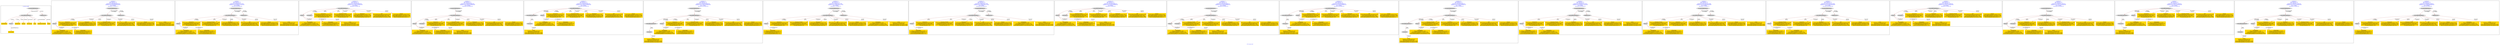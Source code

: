 digraph n0 {
fontcolor="blue"
remincross="true"
label="s22-s-moca.xml"
subgraph cluster_0 {
label="1-correct model"
n2[style="filled",color="white",fillcolor="lightgray",label="CulturalHeritageObject1"];
n3[shape="plaintext",style="filled",fillcolor="gold",label="creationDate"];
n4[style="filled",color="white",fillcolor="lightgray",label="Person1"];
n5[shape="plaintext",style="filled",fillcolor="gold",label="Dimensions"];
n6[shape="plaintext",style="filled",fillcolor="gold",label="Process"];
n7[shape="plaintext",style="filled",fillcolor="gold",label="Provenance"];
n8[shape="plaintext",style="filled",fillcolor="gold",label="title"];
n9[shape="plaintext",style="filled",fillcolor="gold",label="Assension_Number"];
n10[shape="plaintext",style="filled",fillcolor="gold",label="Artist_Name"];
n11[style="filled",color="white",fillcolor="lightgray",label="EuropeanaAggregation1"];
n12[style="filled",color="white",fillcolor="lightgray",label="WebResource1"];
n13[shape="plaintext",style="filled",fillcolor="gold",label="image"];
}
subgraph cluster_1 {
label="candidate 0\nlink coherence:1.0\nnode coherence:1.0\nconfidence:0.49292396296030416\nmapping score:0.6018079876534347\ncost:10.99983\n-precision:0.73-recall:0.73"
n15[style="filled",color="white",fillcolor="lightgray",label="CulturalHeritageObject1"];
n16[style="filled",color="white",fillcolor="lightgray",label="Person1"];
n17[style="filled",color="white",fillcolor="lightgray",label="EuropeanaAggregation1"];
n18[style="filled",color="white",fillcolor="lightgray",label="WebResource1"];
n19[shape="plaintext",style="filled",fillcolor="gold",label="Provenance\n[CulturalHeritageObject,provenance,0.341]\n[CulturalHeritageObject,title,0.299]\n[CulturalHeritageObject,description,0.225]\n[Concept,prefLabel,0.135]"];
n20[shape="plaintext",style="filled",fillcolor="gold",label="Dimensions\n[CulturalHeritageObject,extent,0.744]\n[CulturalHeritageObject,description,0.129]\n[CulturalHeritageObject,provenance,0.08]\n[CulturalHeritageObject,title,0.047]"];
n21[shape="plaintext",style="filled",fillcolor="gold",label="Assension_Number\n[CulturalHeritageObject,provenance,0.362]\n[CulturalHeritageObject,title,0.268]\n[CulturalHeritageObject,description,0.229]\n[Concept,prefLabel,0.14]"];
n22[shape="plaintext",style="filled",fillcolor="gold",label="image\n[WebResource,classLink,0.52]\n[Document,classLink,0.408]\n[CulturalHeritageObject,provenance,0.036]\n[CulturalHeritageObject,description,0.036]"];
n23[shape="plaintext",style="filled",fillcolor="gold",label="creationDate\n[Person,dateOfDeath,0.459]\n[CulturalHeritageObject,created,0.325]\n[CulturalHeritageObject,provenance,0.108]\n[CulturalHeritageObject,accessionNumber,0.108]"];
n24[shape="plaintext",style="filled",fillcolor="gold",label="Artist_Name\n[Person,nameOfThePerson,0.453]\n[CulturalHeritageObject,description,0.253]\n[CulturalHeritageObject,title,0.17]\n[Person,biographicalInformation,0.124]"];
n25[shape="plaintext",style="filled",fillcolor="gold",label="title\n[CulturalHeritageObject,description,0.453]\n[CulturalHeritageObject,title,0.258]\n[Person,biographicalInformation,0.196]\n[CulturalHeritageObject,provenance,0.093]"];
n26[shape="plaintext",style="filled",fillcolor="gold",label="Process\n[CulturalHeritageObject,medium,0.612]\n[CulturalHeritageObject,description,0.186]\n[CulturalHeritageObject,provenance,0.102]\n[Person,biographicalInformation,0.1]"];
}
subgraph cluster_2 {
label="candidate 1\nlink coherence:1.0\nnode coherence:1.0\nconfidence:0.48762652051273614\nmapping score:0.6000421735042454\ncost:10.99983\n-precision:0.64-recall:0.64"
n28[style="filled",color="white",fillcolor="lightgray",label="CulturalHeritageObject1"];
n29[style="filled",color="white",fillcolor="lightgray",label="Person1"];
n30[style="filled",color="white",fillcolor="lightgray",label="EuropeanaAggregation1"];
n31[style="filled",color="white",fillcolor="lightgray",label="WebResource1"];
n32[shape="plaintext",style="filled",fillcolor="gold",label="Provenance\n[CulturalHeritageObject,provenance,0.341]\n[CulturalHeritageObject,title,0.299]\n[CulturalHeritageObject,description,0.225]\n[Concept,prefLabel,0.135]"];
n33[shape="plaintext",style="filled",fillcolor="gold",label="Assension_Number\n[CulturalHeritageObject,provenance,0.362]\n[CulturalHeritageObject,title,0.268]\n[CulturalHeritageObject,description,0.229]\n[Concept,prefLabel,0.14]"];
n34[shape="plaintext",style="filled",fillcolor="gold",label="Dimensions\n[CulturalHeritageObject,extent,0.744]\n[CulturalHeritageObject,description,0.129]\n[CulturalHeritageObject,provenance,0.08]\n[CulturalHeritageObject,title,0.047]"];
n35[shape="plaintext",style="filled",fillcolor="gold",label="image\n[WebResource,classLink,0.52]\n[Document,classLink,0.408]\n[CulturalHeritageObject,provenance,0.036]\n[CulturalHeritageObject,description,0.036]"];
n36[shape="plaintext",style="filled",fillcolor="gold",label="creationDate\n[Person,dateOfDeath,0.459]\n[CulturalHeritageObject,created,0.325]\n[CulturalHeritageObject,provenance,0.108]\n[CulturalHeritageObject,accessionNumber,0.108]"];
n37[shape="plaintext",style="filled",fillcolor="gold",label="Artist_Name\n[Person,nameOfThePerson,0.453]\n[CulturalHeritageObject,description,0.253]\n[CulturalHeritageObject,title,0.17]\n[Person,biographicalInformation,0.124]"];
n38[shape="plaintext",style="filled",fillcolor="gold",label="title\n[CulturalHeritageObject,description,0.453]\n[CulturalHeritageObject,title,0.258]\n[Person,biographicalInformation,0.196]\n[CulturalHeritageObject,provenance,0.093]"];
n39[shape="plaintext",style="filled",fillcolor="gold",label="Process\n[CulturalHeritageObject,medium,0.612]\n[CulturalHeritageObject,description,0.186]\n[CulturalHeritageObject,provenance,0.102]\n[Person,biographicalInformation,0.1]"];
}
subgraph cluster_3 {
label="candidate 10\nlink coherence:1.0\nnode coherence:1.0\nconfidence:0.47361643469807957\nmapping score:0.5953721448993599\ncost:9.99993\n-precision:0.4-recall:0.36"
n41[style="filled",color="white",fillcolor="lightgray",label="CulturalHeritageObject1"];
n42[style="filled",color="white",fillcolor="lightgray",label="Person1"];
n43[style="filled",color="white",fillcolor="lightgray",label="Document1"];
n44[shape="plaintext",style="filled",fillcolor="gold",label="Provenance\n[CulturalHeritageObject,provenance,0.341]\n[CulturalHeritageObject,title,0.299]\n[CulturalHeritageObject,description,0.225]\n[Concept,prefLabel,0.135]"];
n45[shape="plaintext",style="filled",fillcolor="gold",label="Assension_Number\n[CulturalHeritageObject,provenance,0.362]\n[CulturalHeritageObject,title,0.268]\n[CulturalHeritageObject,description,0.229]\n[Concept,prefLabel,0.14]"];
n46[shape="plaintext",style="filled",fillcolor="gold",label="image\n[WebResource,classLink,0.52]\n[Document,classLink,0.408]\n[CulturalHeritageObject,provenance,0.036]\n[CulturalHeritageObject,description,0.036]"];
n47[shape="plaintext",style="filled",fillcolor="gold",label="Dimensions\n[CulturalHeritageObject,extent,0.744]\n[CulturalHeritageObject,description,0.129]\n[CulturalHeritageObject,provenance,0.08]\n[CulturalHeritageObject,title,0.047]"];
n48[shape="plaintext",style="filled",fillcolor="gold",label="creationDate\n[Person,dateOfDeath,0.459]\n[CulturalHeritageObject,created,0.325]\n[CulturalHeritageObject,provenance,0.108]\n[CulturalHeritageObject,accessionNumber,0.108]"];
n49[shape="plaintext",style="filled",fillcolor="gold",label="Artist_Name\n[Person,nameOfThePerson,0.453]\n[CulturalHeritageObject,description,0.253]\n[CulturalHeritageObject,title,0.17]\n[Person,biographicalInformation,0.124]"];
n50[shape="plaintext",style="filled",fillcolor="gold",label="title\n[CulturalHeritageObject,description,0.453]\n[CulturalHeritageObject,title,0.258]\n[Person,biographicalInformation,0.196]\n[CulturalHeritageObject,provenance,0.093]"];
n51[shape="plaintext",style="filled",fillcolor="gold",label="Process\n[CulturalHeritageObject,medium,0.612]\n[CulturalHeritageObject,description,0.186]\n[CulturalHeritageObject,provenance,0.102]\n[Person,biographicalInformation,0.1]"];
}
subgraph cluster_4 {
label="candidate 11\nlink coherence:1.0\nnode coherence:1.0\nconfidence:0.47361643469807957\nmapping score:0.5953721448993599\ncost:10.99988\n-precision:0.45-recall:0.45"
n53[style="filled",color="white",fillcolor="lightgray",label="CulturalHeritageObject1"];
n54[style="filled",color="white",fillcolor="lightgray",label="Person1"];
n55[style="filled",color="white",fillcolor="lightgray",label="Document1"];
n56[style="filled",color="white",fillcolor="lightgray",label="EuropeanaAggregation1"];
n57[shape="plaintext",style="filled",fillcolor="gold",label="Provenance\n[CulturalHeritageObject,provenance,0.341]\n[CulturalHeritageObject,title,0.299]\n[CulturalHeritageObject,description,0.225]\n[Concept,prefLabel,0.135]"];
n58[shape="plaintext",style="filled",fillcolor="gold",label="Assension_Number\n[CulturalHeritageObject,provenance,0.362]\n[CulturalHeritageObject,title,0.268]\n[CulturalHeritageObject,description,0.229]\n[Concept,prefLabel,0.14]"];
n59[shape="plaintext",style="filled",fillcolor="gold",label="image\n[WebResource,classLink,0.52]\n[Document,classLink,0.408]\n[CulturalHeritageObject,provenance,0.036]\n[CulturalHeritageObject,description,0.036]"];
n60[shape="plaintext",style="filled",fillcolor="gold",label="Dimensions\n[CulturalHeritageObject,extent,0.744]\n[CulturalHeritageObject,description,0.129]\n[CulturalHeritageObject,provenance,0.08]\n[CulturalHeritageObject,title,0.047]"];
n61[shape="plaintext",style="filled",fillcolor="gold",label="creationDate\n[Person,dateOfDeath,0.459]\n[CulturalHeritageObject,created,0.325]\n[CulturalHeritageObject,provenance,0.108]\n[CulturalHeritageObject,accessionNumber,0.108]"];
n62[shape="plaintext",style="filled",fillcolor="gold",label="Artist_Name\n[Person,nameOfThePerson,0.453]\n[CulturalHeritageObject,description,0.253]\n[CulturalHeritageObject,title,0.17]\n[Person,biographicalInformation,0.124]"];
n63[shape="plaintext",style="filled",fillcolor="gold",label="title\n[CulturalHeritageObject,description,0.453]\n[CulturalHeritageObject,title,0.258]\n[Person,biographicalInformation,0.196]\n[CulturalHeritageObject,provenance,0.093]"];
n64[shape="plaintext",style="filled",fillcolor="gold",label="Process\n[CulturalHeritageObject,medium,0.612]\n[CulturalHeritageObject,description,0.186]\n[CulturalHeritageObject,provenance,0.102]\n[Person,biographicalInformation,0.1]"];
}
subgraph cluster_5 {
label="candidate 12\nlink coherence:1.0\nnode coherence:1.0\nconfidence:0.47361643469807957\nmapping score:0.5953721448993599\ncost:10.99992\n-precision:0.36-recall:0.36"
n66[style="filled",color="white",fillcolor="lightgray",label="CulturalHeritageObject1"];
n67[style="filled",color="white",fillcolor="lightgray",label="CulturalHeritageObject2"];
n68[style="filled",color="white",fillcolor="lightgray",label="Person1"];
n69[style="filled",color="white",fillcolor="lightgray",label="Document2"];
n70[shape="plaintext",style="filled",fillcolor="gold",label="Provenance\n[CulturalHeritageObject,provenance,0.341]\n[CulturalHeritageObject,title,0.299]\n[CulturalHeritageObject,description,0.225]\n[Concept,prefLabel,0.135]"];
n71[shape="plaintext",style="filled",fillcolor="gold",label="Assension_Number\n[CulturalHeritageObject,provenance,0.362]\n[CulturalHeritageObject,title,0.268]\n[CulturalHeritageObject,description,0.229]\n[Concept,prefLabel,0.14]"];
n72[shape="plaintext",style="filled",fillcolor="gold",label="Dimensions\n[CulturalHeritageObject,extent,0.744]\n[CulturalHeritageObject,description,0.129]\n[CulturalHeritageObject,provenance,0.08]\n[CulturalHeritageObject,title,0.047]"];
n73[shape="plaintext",style="filled",fillcolor="gold",label="creationDate\n[Person,dateOfDeath,0.459]\n[CulturalHeritageObject,created,0.325]\n[CulturalHeritageObject,provenance,0.108]\n[CulturalHeritageObject,accessionNumber,0.108]"];
n74[shape="plaintext",style="filled",fillcolor="gold",label="Artist_Name\n[Person,nameOfThePerson,0.453]\n[CulturalHeritageObject,description,0.253]\n[CulturalHeritageObject,title,0.17]\n[Person,biographicalInformation,0.124]"];
n75[shape="plaintext",style="filled",fillcolor="gold",label="title\n[CulturalHeritageObject,description,0.453]\n[CulturalHeritageObject,title,0.258]\n[Person,biographicalInformation,0.196]\n[CulturalHeritageObject,provenance,0.093]"];
n76[shape="plaintext",style="filled",fillcolor="gold",label="image\n[WebResource,classLink,0.52]\n[Document,classLink,0.408]\n[CulturalHeritageObject,provenance,0.036]\n[CulturalHeritageObject,description,0.036]"];
n77[shape="plaintext",style="filled",fillcolor="gold",label="Process\n[CulturalHeritageObject,medium,0.612]\n[CulturalHeritageObject,description,0.186]\n[CulturalHeritageObject,provenance,0.102]\n[Person,biographicalInformation,0.1]"];
}
subgraph cluster_6 {
label="candidate 13\nlink coherence:1.0\nnode coherence:1.0\nconfidence:0.47361643469807957\nmapping score:0.5953721448993599\ncost:11.99987\n-precision:0.42-recall:0.45"
n79[style="filled",color="white",fillcolor="lightgray",label="CulturalHeritageObject1"];
n80[style="filled",color="white",fillcolor="lightgray",label="CulturalHeritageObject2"];
n81[style="filled",color="white",fillcolor="lightgray",label="Person1"];
n82[style="filled",color="white",fillcolor="lightgray",label="Document2"];
n83[style="filled",color="white",fillcolor="lightgray",label="EuropeanaAggregation1"];
n84[shape="plaintext",style="filled",fillcolor="gold",label="Provenance\n[CulturalHeritageObject,provenance,0.341]\n[CulturalHeritageObject,title,0.299]\n[CulturalHeritageObject,description,0.225]\n[Concept,prefLabel,0.135]"];
n85[shape="plaintext",style="filled",fillcolor="gold",label="Assension_Number\n[CulturalHeritageObject,provenance,0.362]\n[CulturalHeritageObject,title,0.268]\n[CulturalHeritageObject,description,0.229]\n[Concept,prefLabel,0.14]"];
n86[shape="plaintext",style="filled",fillcolor="gold",label="Dimensions\n[CulturalHeritageObject,extent,0.744]\n[CulturalHeritageObject,description,0.129]\n[CulturalHeritageObject,provenance,0.08]\n[CulturalHeritageObject,title,0.047]"];
n87[shape="plaintext",style="filled",fillcolor="gold",label="creationDate\n[Person,dateOfDeath,0.459]\n[CulturalHeritageObject,created,0.325]\n[CulturalHeritageObject,provenance,0.108]\n[CulturalHeritageObject,accessionNumber,0.108]"];
n88[shape="plaintext",style="filled",fillcolor="gold",label="Artist_Name\n[Person,nameOfThePerson,0.453]\n[CulturalHeritageObject,description,0.253]\n[CulturalHeritageObject,title,0.17]\n[Person,biographicalInformation,0.124]"];
n89[shape="plaintext",style="filled",fillcolor="gold",label="title\n[CulturalHeritageObject,description,0.453]\n[CulturalHeritageObject,title,0.258]\n[Person,biographicalInformation,0.196]\n[CulturalHeritageObject,provenance,0.093]"];
n90[shape="plaintext",style="filled",fillcolor="gold",label="image\n[WebResource,classLink,0.52]\n[Document,classLink,0.408]\n[CulturalHeritageObject,provenance,0.036]\n[CulturalHeritageObject,description,0.036]"];
n91[shape="plaintext",style="filled",fillcolor="gold",label="Process\n[CulturalHeritageObject,medium,0.612]\n[CulturalHeritageObject,description,0.186]\n[CulturalHeritageObject,provenance,0.102]\n[Person,biographicalInformation,0.1]"];
}
subgraph cluster_7 {
label="candidate 14\nlink coherence:1.0\nnode coherence:1.0\nconfidence:0.4709612002714961\nmapping score:0.5944870667571654\ncost:10.99983\n-precision:0.73-recall:0.73"
n93[style="filled",color="white",fillcolor="lightgray",label="CulturalHeritageObject1"];
n94[style="filled",color="white",fillcolor="lightgray",label="Person1"];
n95[style="filled",color="white",fillcolor="lightgray",label="EuropeanaAggregation1"];
n96[style="filled",color="white",fillcolor="lightgray",label="WebResource1"];
n97[shape="plaintext",style="filled",fillcolor="gold",label="Provenance\n[CulturalHeritageObject,provenance,0.341]\n[CulturalHeritageObject,title,0.299]\n[CulturalHeritageObject,description,0.225]\n[Concept,prefLabel,0.135]"];
n98[shape="plaintext",style="filled",fillcolor="gold",label="Assension_Number\n[CulturalHeritageObject,provenance,0.362]\n[CulturalHeritageObject,title,0.268]\n[CulturalHeritageObject,description,0.229]\n[Concept,prefLabel,0.14]"];
n99[shape="plaintext",style="filled",fillcolor="gold",label="Dimensions\n[CulturalHeritageObject,extent,0.744]\n[CulturalHeritageObject,description,0.129]\n[CulturalHeritageObject,provenance,0.08]\n[CulturalHeritageObject,title,0.047]"];
n100[shape="plaintext",style="filled",fillcolor="gold",label="image\n[WebResource,classLink,0.52]\n[Document,classLink,0.408]\n[CulturalHeritageObject,provenance,0.036]\n[CulturalHeritageObject,description,0.036]"];
n101[shape="plaintext",style="filled",fillcolor="gold",label="Artist_Name\n[Person,nameOfThePerson,0.453]\n[CulturalHeritageObject,description,0.253]\n[CulturalHeritageObject,title,0.17]\n[Person,biographicalInformation,0.124]"];
n102[shape="plaintext",style="filled",fillcolor="gold",label="title\n[CulturalHeritageObject,description,0.453]\n[CulturalHeritageObject,title,0.258]\n[Person,biographicalInformation,0.196]\n[CulturalHeritageObject,provenance,0.093]"];
n103[shape="plaintext",style="filled",fillcolor="gold",label="Process\n[CulturalHeritageObject,medium,0.612]\n[CulturalHeritageObject,description,0.186]\n[CulturalHeritageObject,provenance,0.102]\n[Person,biographicalInformation,0.1]"];
n104[shape="plaintext",style="filled",fillcolor="gold",label="creationDate\n[Person,dateOfDeath,0.459]\n[CulturalHeritageObject,created,0.325]\n[CulturalHeritageObject,provenance,0.108]\n[CulturalHeritageObject,accessionNumber,0.108]"];
}
subgraph cluster_8 {
label="candidate 15\nlink coherence:1.0\nnode coherence:1.0\nconfidence:0.4709612002714961\nmapping score:0.5944870667571654\ncost:10.9999\n-precision:0.64-recall:0.64"
n106[style="filled",color="white",fillcolor="lightgray",label="CulturalHeritageObject1"];
n107[style="filled",color="white",fillcolor="lightgray",label="Person2"];
n108[style="filled",color="white",fillcolor="lightgray",label="EuropeanaAggregation1"];
n109[style="filled",color="white",fillcolor="lightgray",label="WebResource1"];
n110[shape="plaintext",style="filled",fillcolor="gold",label="Provenance\n[CulturalHeritageObject,provenance,0.341]\n[CulturalHeritageObject,title,0.299]\n[CulturalHeritageObject,description,0.225]\n[Concept,prefLabel,0.135]"];
n111[shape="plaintext",style="filled",fillcolor="gold",label="Assension_Number\n[CulturalHeritageObject,provenance,0.362]\n[CulturalHeritageObject,title,0.268]\n[CulturalHeritageObject,description,0.229]\n[Concept,prefLabel,0.14]"];
n112[shape="plaintext",style="filled",fillcolor="gold",label="Dimensions\n[CulturalHeritageObject,extent,0.744]\n[CulturalHeritageObject,description,0.129]\n[CulturalHeritageObject,provenance,0.08]\n[CulturalHeritageObject,title,0.047]"];
n113[shape="plaintext",style="filled",fillcolor="gold",label="image\n[WebResource,classLink,0.52]\n[Document,classLink,0.408]\n[CulturalHeritageObject,provenance,0.036]\n[CulturalHeritageObject,description,0.036]"];
n114[shape="plaintext",style="filled",fillcolor="gold",label="title\n[CulturalHeritageObject,description,0.453]\n[CulturalHeritageObject,title,0.258]\n[Person,biographicalInformation,0.196]\n[CulturalHeritageObject,provenance,0.093]"];
n115[shape="plaintext",style="filled",fillcolor="gold",label="Process\n[CulturalHeritageObject,medium,0.612]\n[CulturalHeritageObject,description,0.186]\n[CulturalHeritageObject,provenance,0.102]\n[Person,biographicalInformation,0.1]"];
n116[shape="plaintext",style="filled",fillcolor="gold",label="creationDate\n[Person,dateOfDeath,0.459]\n[CulturalHeritageObject,created,0.325]\n[CulturalHeritageObject,provenance,0.108]\n[CulturalHeritageObject,accessionNumber,0.108]"];
n117[shape="plaintext",style="filled",fillcolor="gold",label="Artist_Name\n[Person,nameOfThePerson,0.453]\n[CulturalHeritageObject,description,0.253]\n[CulturalHeritageObject,title,0.17]\n[Person,biographicalInformation,0.124]"];
}
subgraph cluster_9 {
label="candidate 16\nlink coherence:1.0\nnode coherence:1.0\nconfidence:0.4671642290985723\nmapping score:0.5932214096995241\ncost:9.99993\n-precision:0.5-recall:0.45"
n119[style="filled",color="white",fillcolor="lightgray",label="CulturalHeritageObject1"];
n120[style="filled",color="white",fillcolor="lightgray",label="Person1"];
n121[style="filled",color="white",fillcolor="lightgray",label="Document1"];
n122[shape="plaintext",style="filled",fillcolor="gold",label="Assension_Number\n[CulturalHeritageObject,provenance,0.362]\n[CulturalHeritageObject,title,0.268]\n[CulturalHeritageObject,description,0.229]\n[Concept,prefLabel,0.14]"];
n123[shape="plaintext",style="filled",fillcolor="gold",label="Provenance\n[CulturalHeritageObject,provenance,0.341]\n[CulturalHeritageObject,title,0.299]\n[CulturalHeritageObject,description,0.225]\n[Concept,prefLabel,0.135]"];
n124[shape="plaintext",style="filled",fillcolor="gold",label="image\n[WebResource,classLink,0.52]\n[Document,classLink,0.408]\n[CulturalHeritageObject,provenance,0.036]\n[CulturalHeritageObject,description,0.036]"];
n125[shape="plaintext",style="filled",fillcolor="gold",label="Dimensions\n[CulturalHeritageObject,extent,0.744]\n[CulturalHeritageObject,description,0.129]\n[CulturalHeritageObject,provenance,0.08]\n[CulturalHeritageObject,title,0.047]"];
n126[shape="plaintext",style="filled",fillcolor="gold",label="creationDate\n[Person,dateOfDeath,0.459]\n[CulturalHeritageObject,created,0.325]\n[CulturalHeritageObject,provenance,0.108]\n[CulturalHeritageObject,accessionNumber,0.108]"];
n127[shape="plaintext",style="filled",fillcolor="gold",label="Artist_Name\n[Person,nameOfThePerson,0.453]\n[CulturalHeritageObject,description,0.253]\n[CulturalHeritageObject,title,0.17]\n[Person,biographicalInformation,0.124]"];
n128[shape="plaintext",style="filled",fillcolor="gold",label="title\n[CulturalHeritageObject,description,0.453]\n[CulturalHeritageObject,title,0.258]\n[Person,biographicalInformation,0.196]\n[CulturalHeritageObject,provenance,0.093]"];
n129[shape="plaintext",style="filled",fillcolor="gold",label="Process\n[CulturalHeritageObject,medium,0.612]\n[CulturalHeritageObject,description,0.186]\n[CulturalHeritageObject,provenance,0.102]\n[Person,biographicalInformation,0.1]"];
}
subgraph cluster_10 {
label="candidate 17\nlink coherence:1.0\nnode coherence:1.0\nconfidence:0.4671642290985723\nmapping score:0.5932214096995241\ncost:10.99988\n-precision:0.55-recall:0.55"
n131[style="filled",color="white",fillcolor="lightgray",label="CulturalHeritageObject1"];
n132[style="filled",color="white",fillcolor="lightgray",label="Person1"];
n133[style="filled",color="white",fillcolor="lightgray",label="Document1"];
n134[style="filled",color="white",fillcolor="lightgray",label="EuropeanaAggregation1"];
n135[shape="plaintext",style="filled",fillcolor="gold",label="Assension_Number\n[CulturalHeritageObject,provenance,0.362]\n[CulturalHeritageObject,title,0.268]\n[CulturalHeritageObject,description,0.229]\n[Concept,prefLabel,0.14]"];
n136[shape="plaintext",style="filled",fillcolor="gold",label="Provenance\n[CulturalHeritageObject,provenance,0.341]\n[CulturalHeritageObject,title,0.299]\n[CulturalHeritageObject,description,0.225]\n[Concept,prefLabel,0.135]"];
n137[shape="plaintext",style="filled",fillcolor="gold",label="image\n[WebResource,classLink,0.52]\n[Document,classLink,0.408]\n[CulturalHeritageObject,provenance,0.036]\n[CulturalHeritageObject,description,0.036]"];
n138[shape="plaintext",style="filled",fillcolor="gold",label="Dimensions\n[CulturalHeritageObject,extent,0.744]\n[CulturalHeritageObject,description,0.129]\n[CulturalHeritageObject,provenance,0.08]\n[CulturalHeritageObject,title,0.047]"];
n139[shape="plaintext",style="filled",fillcolor="gold",label="creationDate\n[Person,dateOfDeath,0.459]\n[CulturalHeritageObject,created,0.325]\n[CulturalHeritageObject,provenance,0.108]\n[CulturalHeritageObject,accessionNumber,0.108]"];
n140[shape="plaintext",style="filled",fillcolor="gold",label="Artist_Name\n[Person,nameOfThePerson,0.453]\n[CulturalHeritageObject,description,0.253]\n[CulturalHeritageObject,title,0.17]\n[Person,biographicalInformation,0.124]"];
n141[shape="plaintext",style="filled",fillcolor="gold",label="title\n[CulturalHeritageObject,description,0.453]\n[CulturalHeritageObject,title,0.258]\n[Person,biographicalInformation,0.196]\n[CulturalHeritageObject,provenance,0.093]"];
n142[shape="plaintext",style="filled",fillcolor="gold",label="Process\n[CulturalHeritageObject,medium,0.612]\n[CulturalHeritageObject,description,0.186]\n[CulturalHeritageObject,provenance,0.102]\n[Person,biographicalInformation,0.1]"];
}
subgraph cluster_11 {
label="candidate 18\nlink coherence:1.0\nnode coherence:1.0\nconfidence:0.4671642290985723\nmapping score:0.5932214096995241\ncost:10.99992\n-precision:0.45-recall:0.45"
n144[style="filled",color="white",fillcolor="lightgray",label="CulturalHeritageObject1"];
n145[style="filled",color="white",fillcolor="lightgray",label="CulturalHeritageObject2"];
n146[style="filled",color="white",fillcolor="lightgray",label="Person1"];
n147[style="filled",color="white",fillcolor="lightgray",label="Document2"];
n148[shape="plaintext",style="filled",fillcolor="gold",label="Assension_Number\n[CulturalHeritageObject,provenance,0.362]\n[CulturalHeritageObject,title,0.268]\n[CulturalHeritageObject,description,0.229]\n[Concept,prefLabel,0.14]"];
n149[shape="plaintext",style="filled",fillcolor="gold",label="Provenance\n[CulturalHeritageObject,provenance,0.341]\n[CulturalHeritageObject,title,0.299]\n[CulturalHeritageObject,description,0.225]\n[Concept,prefLabel,0.135]"];
n150[shape="plaintext",style="filled",fillcolor="gold",label="Dimensions\n[CulturalHeritageObject,extent,0.744]\n[CulturalHeritageObject,description,0.129]\n[CulturalHeritageObject,provenance,0.08]\n[CulturalHeritageObject,title,0.047]"];
n151[shape="plaintext",style="filled",fillcolor="gold",label="creationDate\n[Person,dateOfDeath,0.459]\n[CulturalHeritageObject,created,0.325]\n[CulturalHeritageObject,provenance,0.108]\n[CulturalHeritageObject,accessionNumber,0.108]"];
n152[shape="plaintext",style="filled",fillcolor="gold",label="Artist_Name\n[Person,nameOfThePerson,0.453]\n[CulturalHeritageObject,description,0.253]\n[CulturalHeritageObject,title,0.17]\n[Person,biographicalInformation,0.124]"];
n153[shape="plaintext",style="filled",fillcolor="gold",label="title\n[CulturalHeritageObject,description,0.453]\n[CulturalHeritageObject,title,0.258]\n[Person,biographicalInformation,0.196]\n[CulturalHeritageObject,provenance,0.093]"];
n154[shape="plaintext",style="filled",fillcolor="gold",label="image\n[WebResource,classLink,0.52]\n[Document,classLink,0.408]\n[CulturalHeritageObject,provenance,0.036]\n[CulturalHeritageObject,description,0.036]"];
n155[shape="plaintext",style="filled",fillcolor="gold",label="Process\n[CulturalHeritageObject,medium,0.612]\n[CulturalHeritageObject,description,0.186]\n[CulturalHeritageObject,provenance,0.102]\n[Person,biographicalInformation,0.1]"];
}
subgraph cluster_12 {
label="candidate 19\nlink coherence:1.0\nnode coherence:1.0\nconfidence:0.4671642290985723\nmapping score:0.5932214096995241\ncost:11.99987\n-precision:0.5-recall:0.55"
n157[style="filled",color="white",fillcolor="lightgray",label="CulturalHeritageObject1"];
n158[style="filled",color="white",fillcolor="lightgray",label="CulturalHeritageObject2"];
n159[style="filled",color="white",fillcolor="lightgray",label="Person1"];
n160[style="filled",color="white",fillcolor="lightgray",label="Document2"];
n161[style="filled",color="white",fillcolor="lightgray",label="EuropeanaAggregation1"];
n162[shape="plaintext",style="filled",fillcolor="gold",label="Assension_Number\n[CulturalHeritageObject,provenance,0.362]\n[CulturalHeritageObject,title,0.268]\n[CulturalHeritageObject,description,0.229]\n[Concept,prefLabel,0.14]"];
n163[shape="plaintext",style="filled",fillcolor="gold",label="Provenance\n[CulturalHeritageObject,provenance,0.341]\n[CulturalHeritageObject,title,0.299]\n[CulturalHeritageObject,description,0.225]\n[Concept,prefLabel,0.135]"];
n164[shape="plaintext",style="filled",fillcolor="gold",label="Dimensions\n[CulturalHeritageObject,extent,0.744]\n[CulturalHeritageObject,description,0.129]\n[CulturalHeritageObject,provenance,0.08]\n[CulturalHeritageObject,title,0.047]"];
n165[shape="plaintext",style="filled",fillcolor="gold",label="creationDate\n[Person,dateOfDeath,0.459]\n[CulturalHeritageObject,created,0.325]\n[CulturalHeritageObject,provenance,0.108]\n[CulturalHeritageObject,accessionNumber,0.108]"];
n166[shape="plaintext",style="filled",fillcolor="gold",label="Artist_Name\n[Person,nameOfThePerson,0.453]\n[CulturalHeritageObject,description,0.253]\n[CulturalHeritageObject,title,0.17]\n[Person,biographicalInformation,0.124]"];
n167[shape="plaintext",style="filled",fillcolor="gold",label="title\n[CulturalHeritageObject,description,0.453]\n[CulturalHeritageObject,title,0.258]\n[Person,biographicalInformation,0.196]\n[CulturalHeritageObject,provenance,0.093]"];
n168[shape="plaintext",style="filled",fillcolor="gold",label="image\n[WebResource,classLink,0.52]\n[Document,classLink,0.408]\n[CulturalHeritageObject,provenance,0.036]\n[CulturalHeritageObject,description,0.036]"];
n169[shape="plaintext",style="filled",fillcolor="gold",label="Process\n[CulturalHeritageObject,medium,0.612]\n[CulturalHeritageObject,description,0.186]\n[CulturalHeritageObject,provenance,0.102]\n[Person,biographicalInformation,0.1]"];
}
subgraph cluster_13 {
label="candidate 2\nlink coherence:1.0\nnode coherence:1.0\nconfidence:0.48762652051273614\nmapping score:0.6000421735042454\ncost:10.9999\n-precision:0.55-recall:0.55"
n171[style="filled",color="white",fillcolor="lightgray",label="CulturalHeritageObject1"];
n172[style="filled",color="white",fillcolor="lightgray",label="Person2"];
n173[style="filled",color="white",fillcolor="lightgray",label="EuropeanaAggregation1"];
n174[style="filled",color="white",fillcolor="lightgray",label="WebResource1"];
n175[shape="plaintext",style="filled",fillcolor="gold",label="Provenance\n[CulturalHeritageObject,provenance,0.341]\n[CulturalHeritageObject,title,0.299]\n[CulturalHeritageObject,description,0.225]\n[Concept,prefLabel,0.135]"];
n176[shape="plaintext",style="filled",fillcolor="gold",label="Assension_Number\n[CulturalHeritageObject,provenance,0.362]\n[CulturalHeritageObject,title,0.268]\n[CulturalHeritageObject,description,0.229]\n[Concept,prefLabel,0.14]"];
n177[shape="plaintext",style="filled",fillcolor="gold",label="Dimensions\n[CulturalHeritageObject,extent,0.744]\n[CulturalHeritageObject,description,0.129]\n[CulturalHeritageObject,provenance,0.08]\n[CulturalHeritageObject,title,0.047]"];
n178[shape="plaintext",style="filled",fillcolor="gold",label="image\n[WebResource,classLink,0.52]\n[Document,classLink,0.408]\n[CulturalHeritageObject,provenance,0.036]\n[CulturalHeritageObject,description,0.036]"];
n179[shape="plaintext",style="filled",fillcolor="gold",label="title\n[CulturalHeritageObject,description,0.453]\n[CulturalHeritageObject,title,0.258]\n[Person,biographicalInformation,0.196]\n[CulturalHeritageObject,provenance,0.093]"];
n180[shape="plaintext",style="filled",fillcolor="gold",label="Process\n[CulturalHeritageObject,medium,0.612]\n[CulturalHeritageObject,description,0.186]\n[CulturalHeritageObject,provenance,0.102]\n[Person,biographicalInformation,0.1]"];
n181[shape="plaintext",style="filled",fillcolor="gold",label="Artist_Name\n[Person,nameOfThePerson,0.453]\n[CulturalHeritageObject,description,0.253]\n[CulturalHeritageObject,title,0.17]\n[Person,biographicalInformation,0.124]"];
n182[shape="plaintext",style="filled",fillcolor="gold",label="creationDate\n[Person,dateOfDeath,0.459]\n[CulturalHeritageObject,created,0.325]\n[CulturalHeritageObject,provenance,0.108]\n[CulturalHeritageObject,accessionNumber,0.108]"];
}
subgraph cluster_14 {
label="candidate 3\nlink coherence:1.0\nnode coherence:1.0\nconfidence:0.48117431491322893\nmapping score:0.5978914383044097\ncost:10.99983\n-precision:0.73-recall:0.73"
n184[style="filled",color="white",fillcolor="lightgray",label="CulturalHeritageObject1"];
n185[style="filled",color="white",fillcolor="lightgray",label="Person1"];
n186[style="filled",color="white",fillcolor="lightgray",label="EuropeanaAggregation1"];
n187[style="filled",color="white",fillcolor="lightgray",label="WebResource1"];
n188[shape="plaintext",style="filled",fillcolor="gold",label="Assension_Number\n[CulturalHeritageObject,provenance,0.362]\n[CulturalHeritageObject,title,0.268]\n[CulturalHeritageObject,description,0.229]\n[Concept,prefLabel,0.14]"];
n189[shape="plaintext",style="filled",fillcolor="gold",label="Provenance\n[CulturalHeritageObject,provenance,0.341]\n[CulturalHeritageObject,title,0.299]\n[CulturalHeritageObject,description,0.225]\n[Concept,prefLabel,0.135]"];
n190[shape="plaintext",style="filled",fillcolor="gold",label="Dimensions\n[CulturalHeritageObject,extent,0.744]\n[CulturalHeritageObject,description,0.129]\n[CulturalHeritageObject,provenance,0.08]\n[CulturalHeritageObject,title,0.047]"];
n191[shape="plaintext",style="filled",fillcolor="gold",label="image\n[WebResource,classLink,0.52]\n[Document,classLink,0.408]\n[CulturalHeritageObject,provenance,0.036]\n[CulturalHeritageObject,description,0.036]"];
n192[shape="plaintext",style="filled",fillcolor="gold",label="creationDate\n[Person,dateOfDeath,0.459]\n[CulturalHeritageObject,created,0.325]\n[CulturalHeritageObject,provenance,0.108]\n[CulturalHeritageObject,accessionNumber,0.108]"];
n193[shape="plaintext",style="filled",fillcolor="gold",label="Artist_Name\n[Person,nameOfThePerson,0.453]\n[CulturalHeritageObject,description,0.253]\n[CulturalHeritageObject,title,0.17]\n[Person,biographicalInformation,0.124]"];
n194[shape="plaintext",style="filled",fillcolor="gold",label="title\n[CulturalHeritageObject,description,0.453]\n[CulturalHeritageObject,title,0.258]\n[Person,biographicalInformation,0.196]\n[CulturalHeritageObject,provenance,0.093]"];
n195[shape="plaintext",style="filled",fillcolor="gold",label="Process\n[CulturalHeritageObject,medium,0.612]\n[CulturalHeritageObject,description,0.186]\n[CulturalHeritageObject,provenance,0.102]\n[Person,biographicalInformation,0.1]"];
}
subgraph cluster_15 {
label="candidate 4\nlink coherence:1.0\nnode coherence:1.0\nconfidence:0.48117431491322893\nmapping score:0.5978914383044097\ncost:10.9999\n-precision:0.64-recall:0.64"
n197[style="filled",color="white",fillcolor="lightgray",label="CulturalHeritageObject1"];
n198[style="filled",color="white",fillcolor="lightgray",label="Person2"];
n199[style="filled",color="white",fillcolor="lightgray",label="EuropeanaAggregation1"];
n200[style="filled",color="white",fillcolor="lightgray",label="WebResource1"];
n201[shape="plaintext",style="filled",fillcolor="gold",label="Assension_Number\n[CulturalHeritageObject,provenance,0.362]\n[CulturalHeritageObject,title,0.268]\n[CulturalHeritageObject,description,0.229]\n[Concept,prefLabel,0.14]"];
n202[shape="plaintext",style="filled",fillcolor="gold",label="Provenance\n[CulturalHeritageObject,provenance,0.341]\n[CulturalHeritageObject,title,0.299]\n[CulturalHeritageObject,description,0.225]\n[Concept,prefLabel,0.135]"];
n203[shape="plaintext",style="filled",fillcolor="gold",label="Dimensions\n[CulturalHeritageObject,extent,0.744]\n[CulturalHeritageObject,description,0.129]\n[CulturalHeritageObject,provenance,0.08]\n[CulturalHeritageObject,title,0.047]"];
n204[shape="plaintext",style="filled",fillcolor="gold",label="image\n[WebResource,classLink,0.52]\n[Document,classLink,0.408]\n[CulturalHeritageObject,provenance,0.036]\n[CulturalHeritageObject,description,0.036]"];
n205[shape="plaintext",style="filled",fillcolor="gold",label="title\n[CulturalHeritageObject,description,0.453]\n[CulturalHeritageObject,title,0.258]\n[Person,biographicalInformation,0.196]\n[CulturalHeritageObject,provenance,0.093]"];
n206[shape="plaintext",style="filled",fillcolor="gold",label="Process\n[CulturalHeritageObject,medium,0.612]\n[CulturalHeritageObject,description,0.186]\n[CulturalHeritageObject,provenance,0.102]\n[Person,biographicalInformation,0.1]"];
n207[shape="plaintext",style="filled",fillcolor="gold",label="Artist_Name\n[Person,nameOfThePerson,0.453]\n[CulturalHeritageObject,description,0.253]\n[CulturalHeritageObject,title,0.17]\n[Person,biographicalInformation,0.124]"];
n208[shape="plaintext",style="filled",fillcolor="gold",label="creationDate\n[Person,dateOfDeath,0.459]\n[CulturalHeritageObject,created,0.325]\n[CulturalHeritageObject,provenance,0.108]\n[CulturalHeritageObject,accessionNumber,0.108]"];
}
subgraph cluster_16 {
label="candidate 5\nlink coherence:1.0\nnode coherence:1.0\nconfidence:0.47891387714564754\nmapping score:0.5971379590485492\ncost:9.99993\n-precision:0.5-recall:0.45"
n210[style="filled",color="white",fillcolor="lightgray",label="CulturalHeritageObject1"];
n211[style="filled",color="white",fillcolor="lightgray",label="Person1"];
n212[style="filled",color="white",fillcolor="lightgray",label="Document1"];
n213[shape="plaintext",style="filled",fillcolor="gold",label="Provenance\n[CulturalHeritageObject,provenance,0.341]\n[CulturalHeritageObject,title,0.299]\n[CulturalHeritageObject,description,0.225]\n[Concept,prefLabel,0.135]"];
n214[shape="plaintext",style="filled",fillcolor="gold",label="image\n[WebResource,classLink,0.52]\n[Document,classLink,0.408]\n[CulturalHeritageObject,provenance,0.036]\n[CulturalHeritageObject,description,0.036]"];
n215[shape="plaintext",style="filled",fillcolor="gold",label="Dimensions\n[CulturalHeritageObject,extent,0.744]\n[CulturalHeritageObject,description,0.129]\n[CulturalHeritageObject,provenance,0.08]\n[CulturalHeritageObject,title,0.047]"];
n216[shape="plaintext",style="filled",fillcolor="gold",label="Assension_Number\n[CulturalHeritageObject,provenance,0.362]\n[CulturalHeritageObject,title,0.268]\n[CulturalHeritageObject,description,0.229]\n[Concept,prefLabel,0.14]"];
n217[shape="plaintext",style="filled",fillcolor="gold",label="creationDate\n[Person,dateOfDeath,0.459]\n[CulturalHeritageObject,created,0.325]\n[CulturalHeritageObject,provenance,0.108]\n[CulturalHeritageObject,accessionNumber,0.108]"];
n218[shape="plaintext",style="filled",fillcolor="gold",label="Artist_Name\n[Person,nameOfThePerson,0.453]\n[CulturalHeritageObject,description,0.253]\n[CulturalHeritageObject,title,0.17]\n[Person,biographicalInformation,0.124]"];
n219[shape="plaintext",style="filled",fillcolor="gold",label="title\n[CulturalHeritageObject,description,0.453]\n[CulturalHeritageObject,title,0.258]\n[Person,biographicalInformation,0.196]\n[CulturalHeritageObject,provenance,0.093]"];
n220[shape="plaintext",style="filled",fillcolor="gold",label="Process\n[CulturalHeritageObject,medium,0.612]\n[CulturalHeritageObject,description,0.186]\n[CulturalHeritageObject,provenance,0.102]\n[Person,biographicalInformation,0.1]"];
}
subgraph cluster_17 {
label="candidate 6\nlink coherence:1.0\nnode coherence:1.0\nconfidence:0.47891387714564754\nmapping score:0.5971379590485492\ncost:10.99988\n-precision:0.55-recall:0.55"
n222[style="filled",color="white",fillcolor="lightgray",label="CulturalHeritageObject1"];
n223[style="filled",color="white",fillcolor="lightgray",label="Person1"];
n224[style="filled",color="white",fillcolor="lightgray",label="Document1"];
n225[style="filled",color="white",fillcolor="lightgray",label="EuropeanaAggregation1"];
n226[shape="plaintext",style="filled",fillcolor="gold",label="Provenance\n[CulturalHeritageObject,provenance,0.341]\n[CulturalHeritageObject,title,0.299]\n[CulturalHeritageObject,description,0.225]\n[Concept,prefLabel,0.135]"];
n227[shape="plaintext",style="filled",fillcolor="gold",label="image\n[WebResource,classLink,0.52]\n[Document,classLink,0.408]\n[CulturalHeritageObject,provenance,0.036]\n[CulturalHeritageObject,description,0.036]"];
n228[shape="plaintext",style="filled",fillcolor="gold",label="Dimensions\n[CulturalHeritageObject,extent,0.744]\n[CulturalHeritageObject,description,0.129]\n[CulturalHeritageObject,provenance,0.08]\n[CulturalHeritageObject,title,0.047]"];
n229[shape="plaintext",style="filled",fillcolor="gold",label="Assension_Number\n[CulturalHeritageObject,provenance,0.362]\n[CulturalHeritageObject,title,0.268]\n[CulturalHeritageObject,description,0.229]\n[Concept,prefLabel,0.14]"];
n230[shape="plaintext",style="filled",fillcolor="gold",label="creationDate\n[Person,dateOfDeath,0.459]\n[CulturalHeritageObject,created,0.325]\n[CulturalHeritageObject,provenance,0.108]\n[CulturalHeritageObject,accessionNumber,0.108]"];
n231[shape="plaintext",style="filled",fillcolor="gold",label="Artist_Name\n[Person,nameOfThePerson,0.453]\n[CulturalHeritageObject,description,0.253]\n[CulturalHeritageObject,title,0.17]\n[Person,biographicalInformation,0.124]"];
n232[shape="plaintext",style="filled",fillcolor="gold",label="title\n[CulturalHeritageObject,description,0.453]\n[CulturalHeritageObject,title,0.258]\n[Person,biographicalInformation,0.196]\n[CulturalHeritageObject,provenance,0.093]"];
n233[shape="plaintext",style="filled",fillcolor="gold",label="Process\n[CulturalHeritageObject,medium,0.612]\n[CulturalHeritageObject,description,0.186]\n[CulturalHeritageObject,provenance,0.102]\n[Person,biographicalInformation,0.1]"];
}
subgraph cluster_18 {
label="candidate 7\nlink coherence:1.0\nnode coherence:1.0\nconfidence:0.47891387714564754\nmapping score:0.5971379590485492\ncost:10.99992\n-precision:0.45-recall:0.45"
n235[style="filled",color="white",fillcolor="lightgray",label="CulturalHeritageObject1"];
n236[style="filled",color="white",fillcolor="lightgray",label="CulturalHeritageObject2"];
n237[style="filled",color="white",fillcolor="lightgray",label="Person1"];
n238[style="filled",color="white",fillcolor="lightgray",label="Document2"];
n239[shape="plaintext",style="filled",fillcolor="gold",label="Provenance\n[CulturalHeritageObject,provenance,0.341]\n[CulturalHeritageObject,title,0.299]\n[CulturalHeritageObject,description,0.225]\n[Concept,prefLabel,0.135]"];
n240[shape="plaintext",style="filled",fillcolor="gold",label="Dimensions\n[CulturalHeritageObject,extent,0.744]\n[CulturalHeritageObject,description,0.129]\n[CulturalHeritageObject,provenance,0.08]\n[CulturalHeritageObject,title,0.047]"];
n241[shape="plaintext",style="filled",fillcolor="gold",label="Assension_Number\n[CulturalHeritageObject,provenance,0.362]\n[CulturalHeritageObject,title,0.268]\n[CulturalHeritageObject,description,0.229]\n[Concept,prefLabel,0.14]"];
n242[shape="plaintext",style="filled",fillcolor="gold",label="creationDate\n[Person,dateOfDeath,0.459]\n[CulturalHeritageObject,created,0.325]\n[CulturalHeritageObject,provenance,0.108]\n[CulturalHeritageObject,accessionNumber,0.108]"];
n243[shape="plaintext",style="filled",fillcolor="gold",label="Artist_Name\n[Person,nameOfThePerson,0.453]\n[CulturalHeritageObject,description,0.253]\n[CulturalHeritageObject,title,0.17]\n[Person,biographicalInformation,0.124]"];
n244[shape="plaintext",style="filled",fillcolor="gold",label="title\n[CulturalHeritageObject,description,0.453]\n[CulturalHeritageObject,title,0.258]\n[Person,biographicalInformation,0.196]\n[CulturalHeritageObject,provenance,0.093]"];
n245[shape="plaintext",style="filled",fillcolor="gold",label="image\n[WebResource,classLink,0.52]\n[Document,classLink,0.408]\n[CulturalHeritageObject,provenance,0.036]\n[CulturalHeritageObject,description,0.036]"];
n246[shape="plaintext",style="filled",fillcolor="gold",label="Process\n[CulturalHeritageObject,medium,0.612]\n[CulturalHeritageObject,description,0.186]\n[CulturalHeritageObject,provenance,0.102]\n[Person,biographicalInformation,0.1]"];
}
subgraph cluster_19 {
label="candidate 8\nlink coherence:1.0\nnode coherence:1.0\nconfidence:0.47891387714564754\nmapping score:0.5971379590485492\ncost:11.99987\n-precision:0.5-recall:0.55"
n248[style="filled",color="white",fillcolor="lightgray",label="CulturalHeritageObject1"];
n249[style="filled",color="white",fillcolor="lightgray",label="CulturalHeritageObject2"];
n250[style="filled",color="white",fillcolor="lightgray",label="Person1"];
n251[style="filled",color="white",fillcolor="lightgray",label="Document2"];
n252[style="filled",color="white",fillcolor="lightgray",label="EuropeanaAggregation1"];
n253[shape="plaintext",style="filled",fillcolor="gold",label="Provenance\n[CulturalHeritageObject,provenance,0.341]\n[CulturalHeritageObject,title,0.299]\n[CulturalHeritageObject,description,0.225]\n[Concept,prefLabel,0.135]"];
n254[shape="plaintext",style="filled",fillcolor="gold",label="Dimensions\n[CulturalHeritageObject,extent,0.744]\n[CulturalHeritageObject,description,0.129]\n[CulturalHeritageObject,provenance,0.08]\n[CulturalHeritageObject,title,0.047]"];
n255[shape="plaintext",style="filled",fillcolor="gold",label="Assension_Number\n[CulturalHeritageObject,provenance,0.362]\n[CulturalHeritageObject,title,0.268]\n[CulturalHeritageObject,description,0.229]\n[Concept,prefLabel,0.14]"];
n256[shape="plaintext",style="filled",fillcolor="gold",label="creationDate\n[Person,dateOfDeath,0.459]\n[CulturalHeritageObject,created,0.325]\n[CulturalHeritageObject,provenance,0.108]\n[CulturalHeritageObject,accessionNumber,0.108]"];
n257[shape="plaintext",style="filled",fillcolor="gold",label="Artist_Name\n[Person,nameOfThePerson,0.453]\n[CulturalHeritageObject,description,0.253]\n[CulturalHeritageObject,title,0.17]\n[Person,biographicalInformation,0.124]"];
n258[shape="plaintext",style="filled",fillcolor="gold",label="title\n[CulturalHeritageObject,description,0.453]\n[CulturalHeritageObject,title,0.258]\n[Person,biographicalInformation,0.196]\n[CulturalHeritageObject,provenance,0.093]"];
n259[shape="plaintext",style="filled",fillcolor="gold",label="image\n[WebResource,classLink,0.52]\n[Document,classLink,0.408]\n[CulturalHeritageObject,provenance,0.036]\n[CulturalHeritageObject,description,0.036]"];
n260[shape="plaintext",style="filled",fillcolor="gold",label="Process\n[CulturalHeritageObject,medium,0.612]\n[CulturalHeritageObject,description,0.186]\n[CulturalHeritageObject,provenance,0.102]\n[Person,biographicalInformation,0.1]"];
}
subgraph cluster_20 {
label="candidate 9\nlink coherence:1.0\nnode coherence:1.0\nconfidence:0.47625864271906415\nmapping score:0.5962528809063548\ncost:10.99983\n-precision:0.82-recall:0.82"
n262[style="filled",color="white",fillcolor="lightgray",label="CulturalHeritageObject1"];
n263[style="filled",color="white",fillcolor="lightgray",label="Person1"];
n264[style="filled",color="white",fillcolor="lightgray",label="EuropeanaAggregation1"];
n265[style="filled",color="white",fillcolor="lightgray",label="WebResource1"];
n266[shape="plaintext",style="filled",fillcolor="gold",label="Provenance\n[CulturalHeritageObject,provenance,0.341]\n[CulturalHeritageObject,title,0.299]\n[CulturalHeritageObject,description,0.225]\n[Concept,prefLabel,0.135]"];
n267[shape="plaintext",style="filled",fillcolor="gold",label="Dimensions\n[CulturalHeritageObject,extent,0.744]\n[CulturalHeritageObject,description,0.129]\n[CulturalHeritageObject,provenance,0.08]\n[CulturalHeritageObject,title,0.047]"];
n268[shape="plaintext",style="filled",fillcolor="gold",label="Assension_Number\n[CulturalHeritageObject,provenance,0.362]\n[CulturalHeritageObject,title,0.268]\n[CulturalHeritageObject,description,0.229]\n[Concept,prefLabel,0.14]"];
n269[shape="plaintext",style="filled",fillcolor="gold",label="image\n[WebResource,classLink,0.52]\n[Document,classLink,0.408]\n[CulturalHeritageObject,provenance,0.036]\n[CulturalHeritageObject,description,0.036]"];
n270[shape="plaintext",style="filled",fillcolor="gold",label="Artist_Name\n[Person,nameOfThePerson,0.453]\n[CulturalHeritageObject,description,0.253]\n[CulturalHeritageObject,title,0.17]\n[Person,biographicalInformation,0.124]"];
n271[shape="plaintext",style="filled",fillcolor="gold",label="title\n[CulturalHeritageObject,description,0.453]\n[CulturalHeritageObject,title,0.258]\n[Person,biographicalInformation,0.196]\n[CulturalHeritageObject,provenance,0.093]"];
n272[shape="plaintext",style="filled",fillcolor="gold",label="Process\n[CulturalHeritageObject,medium,0.612]\n[CulturalHeritageObject,description,0.186]\n[CulturalHeritageObject,provenance,0.102]\n[Person,biographicalInformation,0.1]"];
n273[shape="plaintext",style="filled",fillcolor="gold",label="creationDate\n[Person,dateOfDeath,0.459]\n[CulturalHeritageObject,created,0.325]\n[CulturalHeritageObject,provenance,0.108]\n[CulturalHeritageObject,accessionNumber,0.108]"];
}
n2 -> n3[color="brown",fontcolor="black",label="created"]
n2 -> n4[color="brown",fontcolor="black",label="creator"]
n2 -> n5[color="brown",fontcolor="black",label="extent"]
n2 -> n6[color="brown",fontcolor="black",label="medium"]
n2 -> n7[color="brown",fontcolor="black",label="provenance"]
n2 -> n8[color="brown",fontcolor="black",label="title"]
n2 -> n9[color="brown",fontcolor="black",label="accessionNumber"]
n4 -> n10[color="brown",fontcolor="black",label="nameOfThePerson"]
n11 -> n2[color="brown",fontcolor="black",label="aggregatedCHO"]
n11 -> n12[color="brown",fontcolor="black",label="hasView"]
n12 -> n13[color="brown",fontcolor="black",label="classLink"]
n15 -> n16[color="brown",fontcolor="black",label="creator\nw=0.99993"]
n17 -> n15[color="brown",fontcolor="black",label="aggregatedCHO\nw=0.99995"]
n17 -> n18[color="brown",fontcolor="black",label="hasView\nw=0.99995"]
n15 -> n19[color="brown",fontcolor="black",label="provenance\nw=1.0"]
n15 -> n20[color="brown",fontcolor="black",label="extent\nw=1.0"]
n15 -> n21[color="brown",fontcolor="black",label="provenance\nw=1.0"]
n18 -> n22[color="brown",fontcolor="black",label="classLink\nw=1.0"]
n16 -> n23[color="brown",fontcolor="black",label="dateOfDeath\nw=1.0"]
n16 -> n24[color="brown",fontcolor="black",label="nameOfThePerson\nw=1.0"]
n15 -> n25[color="brown",fontcolor="black",label="description\nw=1.0"]
n15 -> n26[color="brown",fontcolor="black",label="medium\nw=1.0"]
n28 -> n29[color="brown",fontcolor="black",label="creator\nw=0.99993"]
n30 -> n28[color="brown",fontcolor="black",label="aggregatedCHO\nw=0.99995"]
n30 -> n31[color="brown",fontcolor="black",label="hasView\nw=0.99995"]
n28 -> n32[color="brown",fontcolor="black",label="title\nw=1.0"]
n28 -> n33[color="brown",fontcolor="black",label="provenance\nw=1.0"]
n28 -> n34[color="brown",fontcolor="black",label="extent\nw=1.0"]
n31 -> n35[color="brown",fontcolor="black",label="classLink\nw=1.0"]
n29 -> n36[color="brown",fontcolor="black",label="dateOfDeath\nw=1.0"]
n29 -> n37[color="brown",fontcolor="black",label="nameOfThePerson\nw=1.0"]
n28 -> n38[color="brown",fontcolor="black",label="description\nw=1.0"]
n28 -> n39[color="brown",fontcolor="black",label="medium\nw=1.0"]
n41 -> n42[color="brown",fontcolor="black",label="creator\nw=0.99993"]
n41 -> n43[color="brown",fontcolor="black",label="page\nw=1.0"]
n41 -> n44[color="brown",fontcolor="black",label="title\nw=1.0"]
n41 -> n45[color="brown",fontcolor="black",label="provenance\nw=1.0"]
n43 -> n46[color="brown",fontcolor="black",label="classLink\nw=1.0"]
n41 -> n47[color="brown",fontcolor="black",label="extent\nw=1.0"]
n42 -> n48[color="brown",fontcolor="black",label="dateOfDeath\nw=1.0"]
n42 -> n49[color="brown",fontcolor="black",label="nameOfThePerson\nw=1.0"]
n41 -> n50[color="brown",fontcolor="black",label="description\nw=1.0"]
n41 -> n51[color="brown",fontcolor="black",label="medium\nw=1.0"]
n53 -> n54[color="brown",fontcolor="black",label="creator\nw=0.99993"]
n53 -> n55[color="brown",fontcolor="black",label="page\nw=1.0"]
n56 -> n53[color="brown",fontcolor="black",label="aggregatedCHO\nw=0.99995"]
n53 -> n57[color="brown",fontcolor="black",label="title\nw=1.0"]
n53 -> n58[color="brown",fontcolor="black",label="provenance\nw=1.0"]
n55 -> n59[color="brown",fontcolor="black",label="classLink\nw=1.0"]
n53 -> n60[color="brown",fontcolor="black",label="extent\nw=1.0"]
n54 -> n61[color="brown",fontcolor="black",label="dateOfDeath\nw=1.0"]
n54 -> n62[color="brown",fontcolor="black",label="nameOfThePerson\nw=1.0"]
n53 -> n63[color="brown",fontcolor="black",label="description\nw=1.0"]
n53 -> n64[color="brown",fontcolor="black",label="medium\nw=1.0"]
n66 -> n67[color="brown",fontcolor="black",label="isRelatedTo\nw=0.99999"]
n66 -> n68[color="brown",fontcolor="black",label="creator\nw=0.99993"]
n67 -> n69[color="brown",fontcolor="black",label="page\nw=1.0"]
n66 -> n70[color="brown",fontcolor="black",label="title\nw=1.0"]
n66 -> n71[color="brown",fontcolor="black",label="provenance\nw=1.0"]
n66 -> n72[color="brown",fontcolor="black",label="extent\nw=1.0"]
n68 -> n73[color="brown",fontcolor="black",label="dateOfDeath\nw=1.0"]
n68 -> n74[color="brown",fontcolor="black",label="nameOfThePerson\nw=1.0"]
n66 -> n75[color="brown",fontcolor="black",label="description\nw=1.0"]
n69 -> n76[color="brown",fontcolor="black",label="classLink\nw=1.0"]
n66 -> n77[color="brown",fontcolor="black",label="medium\nw=1.0"]
n79 -> n80[color="brown",fontcolor="black",label="isRelatedTo\nw=0.99999"]
n79 -> n81[color="brown",fontcolor="black",label="creator\nw=0.99993"]
n80 -> n82[color="brown",fontcolor="black",label="page\nw=1.0"]
n83 -> n79[color="brown",fontcolor="black",label="aggregatedCHO\nw=0.99995"]
n79 -> n84[color="brown",fontcolor="black",label="title\nw=1.0"]
n79 -> n85[color="brown",fontcolor="black",label="provenance\nw=1.0"]
n79 -> n86[color="brown",fontcolor="black",label="extent\nw=1.0"]
n81 -> n87[color="brown",fontcolor="black",label="dateOfDeath\nw=1.0"]
n81 -> n88[color="brown",fontcolor="black",label="nameOfThePerson\nw=1.0"]
n79 -> n89[color="brown",fontcolor="black",label="description\nw=1.0"]
n82 -> n90[color="brown",fontcolor="black",label="classLink\nw=1.0"]
n79 -> n91[color="brown",fontcolor="black",label="medium\nw=1.0"]
n93 -> n94[color="brown",fontcolor="black",label="creator\nw=0.99993"]
n95 -> n93[color="brown",fontcolor="black",label="aggregatedCHO\nw=0.99995"]
n95 -> n96[color="brown",fontcolor="black",label="hasView\nw=0.99995"]
n93 -> n97[color="brown",fontcolor="black",label="title\nw=1.0"]
n93 -> n98[color="brown",fontcolor="black",label="provenance\nw=1.0"]
n93 -> n99[color="brown",fontcolor="black",label="extent\nw=1.0"]
n96 -> n100[color="brown",fontcolor="black",label="classLink\nw=1.0"]
n94 -> n101[color="brown",fontcolor="black",label="nameOfThePerson\nw=1.0"]
n93 -> n102[color="brown",fontcolor="black",label="description\nw=1.0"]
n93 -> n103[color="brown",fontcolor="black",label="medium\nw=1.0"]
n93 -> n104[color="brown",fontcolor="black",label="created\nw=1.0"]
n106 -> n107[color="brown",fontcolor="black",label="sitter\nw=1.0"]
n108 -> n106[color="brown",fontcolor="black",label="aggregatedCHO\nw=0.99995"]
n108 -> n109[color="brown",fontcolor="black",label="hasView\nw=0.99995"]
n106 -> n110[color="brown",fontcolor="black",label="title\nw=1.0"]
n106 -> n111[color="brown",fontcolor="black",label="provenance\nw=1.0"]
n106 -> n112[color="brown",fontcolor="black",label="extent\nw=1.0"]
n109 -> n113[color="brown",fontcolor="black",label="classLink\nw=1.0"]
n106 -> n114[color="brown",fontcolor="black",label="description\nw=1.0"]
n106 -> n115[color="brown",fontcolor="black",label="medium\nw=1.0"]
n106 -> n116[color="brown",fontcolor="black",label="created\nw=1.0"]
n107 -> n117[color="brown",fontcolor="black",label="nameOfThePerson\nw=1.0"]
n119 -> n120[color="brown",fontcolor="black",label="creator\nw=0.99993"]
n119 -> n121[color="brown",fontcolor="black",label="page\nw=1.0"]
n119 -> n122[color="brown",fontcolor="black",label="title\nw=1.0"]
n119 -> n123[color="brown",fontcolor="black",label="provenance\nw=1.0"]
n121 -> n124[color="brown",fontcolor="black",label="classLink\nw=1.0"]
n119 -> n125[color="brown",fontcolor="black",label="extent\nw=1.0"]
n120 -> n126[color="brown",fontcolor="black",label="dateOfDeath\nw=1.0"]
n120 -> n127[color="brown",fontcolor="black",label="nameOfThePerson\nw=1.0"]
n119 -> n128[color="brown",fontcolor="black",label="description\nw=1.0"]
n119 -> n129[color="brown",fontcolor="black",label="medium\nw=1.0"]
n131 -> n132[color="brown",fontcolor="black",label="creator\nw=0.99993"]
n131 -> n133[color="brown",fontcolor="black",label="page\nw=1.0"]
n134 -> n131[color="brown",fontcolor="black",label="aggregatedCHO\nw=0.99995"]
n131 -> n135[color="brown",fontcolor="black",label="title\nw=1.0"]
n131 -> n136[color="brown",fontcolor="black",label="provenance\nw=1.0"]
n133 -> n137[color="brown",fontcolor="black",label="classLink\nw=1.0"]
n131 -> n138[color="brown",fontcolor="black",label="extent\nw=1.0"]
n132 -> n139[color="brown",fontcolor="black",label="dateOfDeath\nw=1.0"]
n132 -> n140[color="brown",fontcolor="black",label="nameOfThePerson\nw=1.0"]
n131 -> n141[color="brown",fontcolor="black",label="description\nw=1.0"]
n131 -> n142[color="brown",fontcolor="black",label="medium\nw=1.0"]
n144 -> n145[color="brown",fontcolor="black",label="isRelatedTo\nw=0.99999"]
n144 -> n146[color="brown",fontcolor="black",label="creator\nw=0.99993"]
n145 -> n147[color="brown",fontcolor="black",label="page\nw=1.0"]
n144 -> n148[color="brown",fontcolor="black",label="title\nw=1.0"]
n144 -> n149[color="brown",fontcolor="black",label="provenance\nw=1.0"]
n144 -> n150[color="brown",fontcolor="black",label="extent\nw=1.0"]
n146 -> n151[color="brown",fontcolor="black",label="dateOfDeath\nw=1.0"]
n146 -> n152[color="brown",fontcolor="black",label="nameOfThePerson\nw=1.0"]
n144 -> n153[color="brown",fontcolor="black",label="description\nw=1.0"]
n147 -> n154[color="brown",fontcolor="black",label="classLink\nw=1.0"]
n144 -> n155[color="brown",fontcolor="black",label="medium\nw=1.0"]
n157 -> n158[color="brown",fontcolor="black",label="isRelatedTo\nw=0.99999"]
n157 -> n159[color="brown",fontcolor="black",label="creator\nw=0.99993"]
n158 -> n160[color="brown",fontcolor="black",label="page\nw=1.0"]
n161 -> n157[color="brown",fontcolor="black",label="aggregatedCHO\nw=0.99995"]
n157 -> n162[color="brown",fontcolor="black",label="title\nw=1.0"]
n157 -> n163[color="brown",fontcolor="black",label="provenance\nw=1.0"]
n157 -> n164[color="brown",fontcolor="black",label="extent\nw=1.0"]
n159 -> n165[color="brown",fontcolor="black",label="dateOfDeath\nw=1.0"]
n159 -> n166[color="brown",fontcolor="black",label="nameOfThePerson\nw=1.0"]
n157 -> n167[color="brown",fontcolor="black",label="description\nw=1.0"]
n160 -> n168[color="brown",fontcolor="black",label="classLink\nw=1.0"]
n157 -> n169[color="brown",fontcolor="black",label="medium\nw=1.0"]
n171 -> n172[color="brown",fontcolor="black",label="sitter\nw=1.0"]
n173 -> n171[color="brown",fontcolor="black",label="aggregatedCHO\nw=0.99995"]
n173 -> n174[color="brown",fontcolor="black",label="hasView\nw=0.99995"]
n171 -> n175[color="brown",fontcolor="black",label="title\nw=1.0"]
n171 -> n176[color="brown",fontcolor="black",label="provenance\nw=1.0"]
n171 -> n177[color="brown",fontcolor="black",label="extent\nw=1.0"]
n174 -> n178[color="brown",fontcolor="black",label="classLink\nw=1.0"]
n171 -> n179[color="brown",fontcolor="black",label="description\nw=1.0"]
n171 -> n180[color="brown",fontcolor="black",label="medium\nw=1.0"]
n172 -> n181[color="brown",fontcolor="black",label="nameOfThePerson\nw=1.0"]
n172 -> n182[color="brown",fontcolor="black",label="dateOfDeath\nw=1.0"]
n184 -> n185[color="brown",fontcolor="black",label="creator\nw=0.99993"]
n186 -> n184[color="brown",fontcolor="black",label="aggregatedCHO\nw=0.99995"]
n186 -> n187[color="brown",fontcolor="black",label="hasView\nw=0.99995"]
n184 -> n188[color="brown",fontcolor="black",label="title\nw=1.0"]
n184 -> n189[color="brown",fontcolor="black",label="provenance\nw=1.0"]
n184 -> n190[color="brown",fontcolor="black",label="extent\nw=1.0"]
n187 -> n191[color="brown",fontcolor="black",label="classLink\nw=1.0"]
n185 -> n192[color="brown",fontcolor="black",label="dateOfDeath\nw=1.0"]
n185 -> n193[color="brown",fontcolor="black",label="nameOfThePerson\nw=1.0"]
n184 -> n194[color="brown",fontcolor="black",label="description\nw=1.0"]
n184 -> n195[color="brown",fontcolor="black",label="medium\nw=1.0"]
n197 -> n198[color="brown",fontcolor="black",label="sitter\nw=1.0"]
n199 -> n197[color="brown",fontcolor="black",label="aggregatedCHO\nw=0.99995"]
n199 -> n200[color="brown",fontcolor="black",label="hasView\nw=0.99995"]
n197 -> n201[color="brown",fontcolor="black",label="title\nw=1.0"]
n197 -> n202[color="brown",fontcolor="black",label="provenance\nw=1.0"]
n197 -> n203[color="brown",fontcolor="black",label="extent\nw=1.0"]
n200 -> n204[color="brown",fontcolor="black",label="classLink\nw=1.0"]
n197 -> n205[color="brown",fontcolor="black",label="description\nw=1.0"]
n197 -> n206[color="brown",fontcolor="black",label="medium\nw=1.0"]
n198 -> n207[color="brown",fontcolor="black",label="nameOfThePerson\nw=1.0"]
n198 -> n208[color="brown",fontcolor="black",label="dateOfDeath\nw=1.0"]
n210 -> n211[color="brown",fontcolor="black",label="creator\nw=0.99993"]
n210 -> n212[color="brown",fontcolor="black",label="page\nw=1.0"]
n210 -> n213[color="brown",fontcolor="black",label="provenance\nw=1.0"]
n212 -> n214[color="brown",fontcolor="black",label="classLink\nw=1.0"]
n210 -> n215[color="brown",fontcolor="black",label="extent\nw=1.0"]
n210 -> n216[color="brown",fontcolor="black",label="provenance\nw=1.0"]
n211 -> n217[color="brown",fontcolor="black",label="dateOfDeath\nw=1.0"]
n211 -> n218[color="brown",fontcolor="black",label="nameOfThePerson\nw=1.0"]
n210 -> n219[color="brown",fontcolor="black",label="description\nw=1.0"]
n210 -> n220[color="brown",fontcolor="black",label="medium\nw=1.0"]
n222 -> n223[color="brown",fontcolor="black",label="creator\nw=0.99993"]
n222 -> n224[color="brown",fontcolor="black",label="page\nw=1.0"]
n225 -> n222[color="brown",fontcolor="black",label="aggregatedCHO\nw=0.99995"]
n222 -> n226[color="brown",fontcolor="black",label="provenance\nw=1.0"]
n224 -> n227[color="brown",fontcolor="black",label="classLink\nw=1.0"]
n222 -> n228[color="brown",fontcolor="black",label="extent\nw=1.0"]
n222 -> n229[color="brown",fontcolor="black",label="provenance\nw=1.0"]
n223 -> n230[color="brown",fontcolor="black",label="dateOfDeath\nw=1.0"]
n223 -> n231[color="brown",fontcolor="black",label="nameOfThePerson\nw=1.0"]
n222 -> n232[color="brown",fontcolor="black",label="description\nw=1.0"]
n222 -> n233[color="brown",fontcolor="black",label="medium\nw=1.0"]
n235 -> n236[color="brown",fontcolor="black",label="isRelatedTo\nw=0.99999"]
n235 -> n237[color="brown",fontcolor="black",label="creator\nw=0.99993"]
n236 -> n238[color="brown",fontcolor="black",label="page\nw=1.0"]
n235 -> n239[color="brown",fontcolor="black",label="provenance\nw=1.0"]
n235 -> n240[color="brown",fontcolor="black",label="extent\nw=1.0"]
n235 -> n241[color="brown",fontcolor="black",label="provenance\nw=1.0"]
n237 -> n242[color="brown",fontcolor="black",label="dateOfDeath\nw=1.0"]
n237 -> n243[color="brown",fontcolor="black",label="nameOfThePerson\nw=1.0"]
n235 -> n244[color="brown",fontcolor="black",label="description\nw=1.0"]
n238 -> n245[color="brown",fontcolor="black",label="classLink\nw=1.0"]
n235 -> n246[color="brown",fontcolor="black",label="medium\nw=1.0"]
n248 -> n249[color="brown",fontcolor="black",label="isRelatedTo\nw=0.99999"]
n248 -> n250[color="brown",fontcolor="black",label="creator\nw=0.99993"]
n249 -> n251[color="brown",fontcolor="black",label="page\nw=1.0"]
n252 -> n248[color="brown",fontcolor="black",label="aggregatedCHO\nw=0.99995"]
n248 -> n253[color="brown",fontcolor="black",label="provenance\nw=1.0"]
n248 -> n254[color="brown",fontcolor="black",label="extent\nw=1.0"]
n248 -> n255[color="brown",fontcolor="black",label="provenance\nw=1.0"]
n250 -> n256[color="brown",fontcolor="black",label="dateOfDeath\nw=1.0"]
n250 -> n257[color="brown",fontcolor="black",label="nameOfThePerson\nw=1.0"]
n248 -> n258[color="brown",fontcolor="black",label="description\nw=1.0"]
n251 -> n259[color="brown",fontcolor="black",label="classLink\nw=1.0"]
n248 -> n260[color="brown",fontcolor="black",label="medium\nw=1.0"]
n262 -> n263[color="brown",fontcolor="black",label="creator\nw=0.99993"]
n264 -> n262[color="brown",fontcolor="black",label="aggregatedCHO\nw=0.99995"]
n264 -> n265[color="brown",fontcolor="black",label="hasView\nw=0.99995"]
n262 -> n266[color="brown",fontcolor="black",label="provenance\nw=1.0"]
n262 -> n267[color="brown",fontcolor="black",label="extent\nw=1.0"]
n262 -> n268[color="brown",fontcolor="black",label="provenance\nw=1.0"]
n265 -> n269[color="brown",fontcolor="black",label="classLink\nw=1.0"]
n263 -> n270[color="brown",fontcolor="black",label="nameOfThePerson\nw=1.0"]
n262 -> n271[color="brown",fontcolor="black",label="description\nw=1.0"]
n262 -> n272[color="brown",fontcolor="black",label="medium\nw=1.0"]
n262 -> n273[color="brown",fontcolor="black",label="created\nw=1.0"]
}
